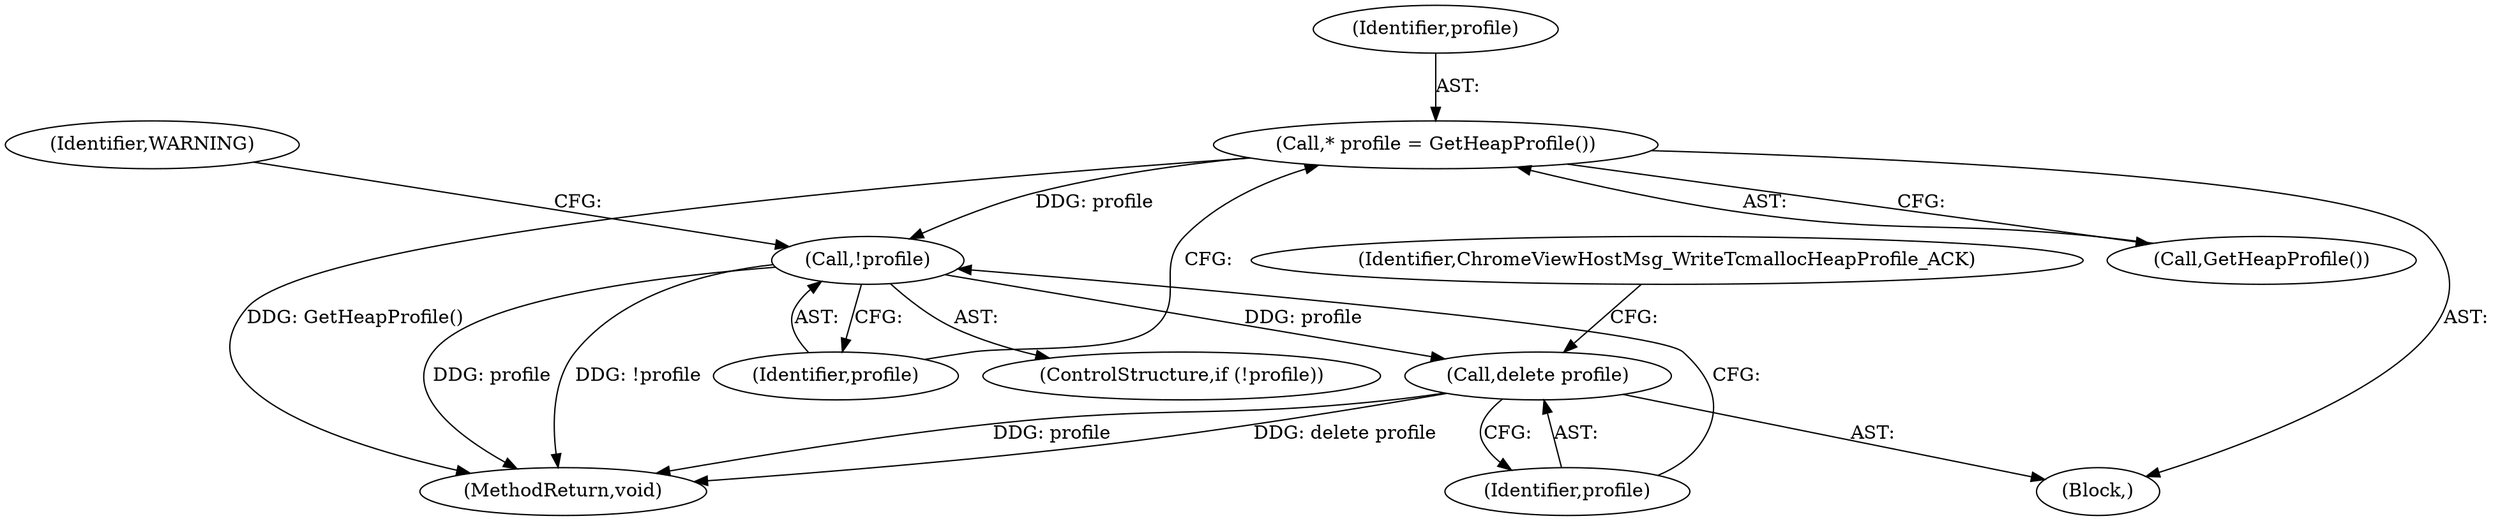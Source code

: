 digraph "1_Chrome_7bc64304a46b76928da4149693bb4e60907e54c8_3@pointer" {
"1000108" [label="(Call,* profile = GetHeapProfile())"];
"1000112" [label="(Call,!profile)"];
"1000121" [label="(Call,delete profile)"];
"1000110" [label="(Call,GetHeapProfile())"];
"1000112" [label="(Call,!profile)"];
"1000109" [label="(Identifier,profile)"];
"1000113" [label="(Identifier,profile)"];
"1000125" [label="(Identifier,ChromeViewHostMsg_WriteTcmallocHeapProfile_ACK)"];
"1000108" [label="(Call,* profile = GetHeapProfile())"];
"1000117" [label="(Identifier,WARNING)"];
"1000122" [label="(Identifier,profile)"];
"1000121" [label="(Call,delete profile)"];
"1000111" [label="(ControlStructure,if (!profile))"];
"1000102" [label="(Block,)"];
"1000126" [label="(MethodReturn,void)"];
"1000108" -> "1000102"  [label="AST: "];
"1000108" -> "1000110"  [label="CFG: "];
"1000109" -> "1000108"  [label="AST: "];
"1000110" -> "1000108"  [label="AST: "];
"1000113" -> "1000108"  [label="CFG: "];
"1000108" -> "1000126"  [label="DDG: GetHeapProfile()"];
"1000108" -> "1000112"  [label="DDG: profile"];
"1000112" -> "1000111"  [label="AST: "];
"1000112" -> "1000113"  [label="CFG: "];
"1000113" -> "1000112"  [label="AST: "];
"1000117" -> "1000112"  [label="CFG: "];
"1000122" -> "1000112"  [label="CFG: "];
"1000112" -> "1000126"  [label="DDG: !profile"];
"1000112" -> "1000126"  [label="DDG: profile"];
"1000112" -> "1000121"  [label="DDG: profile"];
"1000121" -> "1000102"  [label="AST: "];
"1000121" -> "1000122"  [label="CFG: "];
"1000122" -> "1000121"  [label="AST: "];
"1000125" -> "1000121"  [label="CFG: "];
"1000121" -> "1000126"  [label="DDG: profile"];
"1000121" -> "1000126"  [label="DDG: delete profile"];
}
